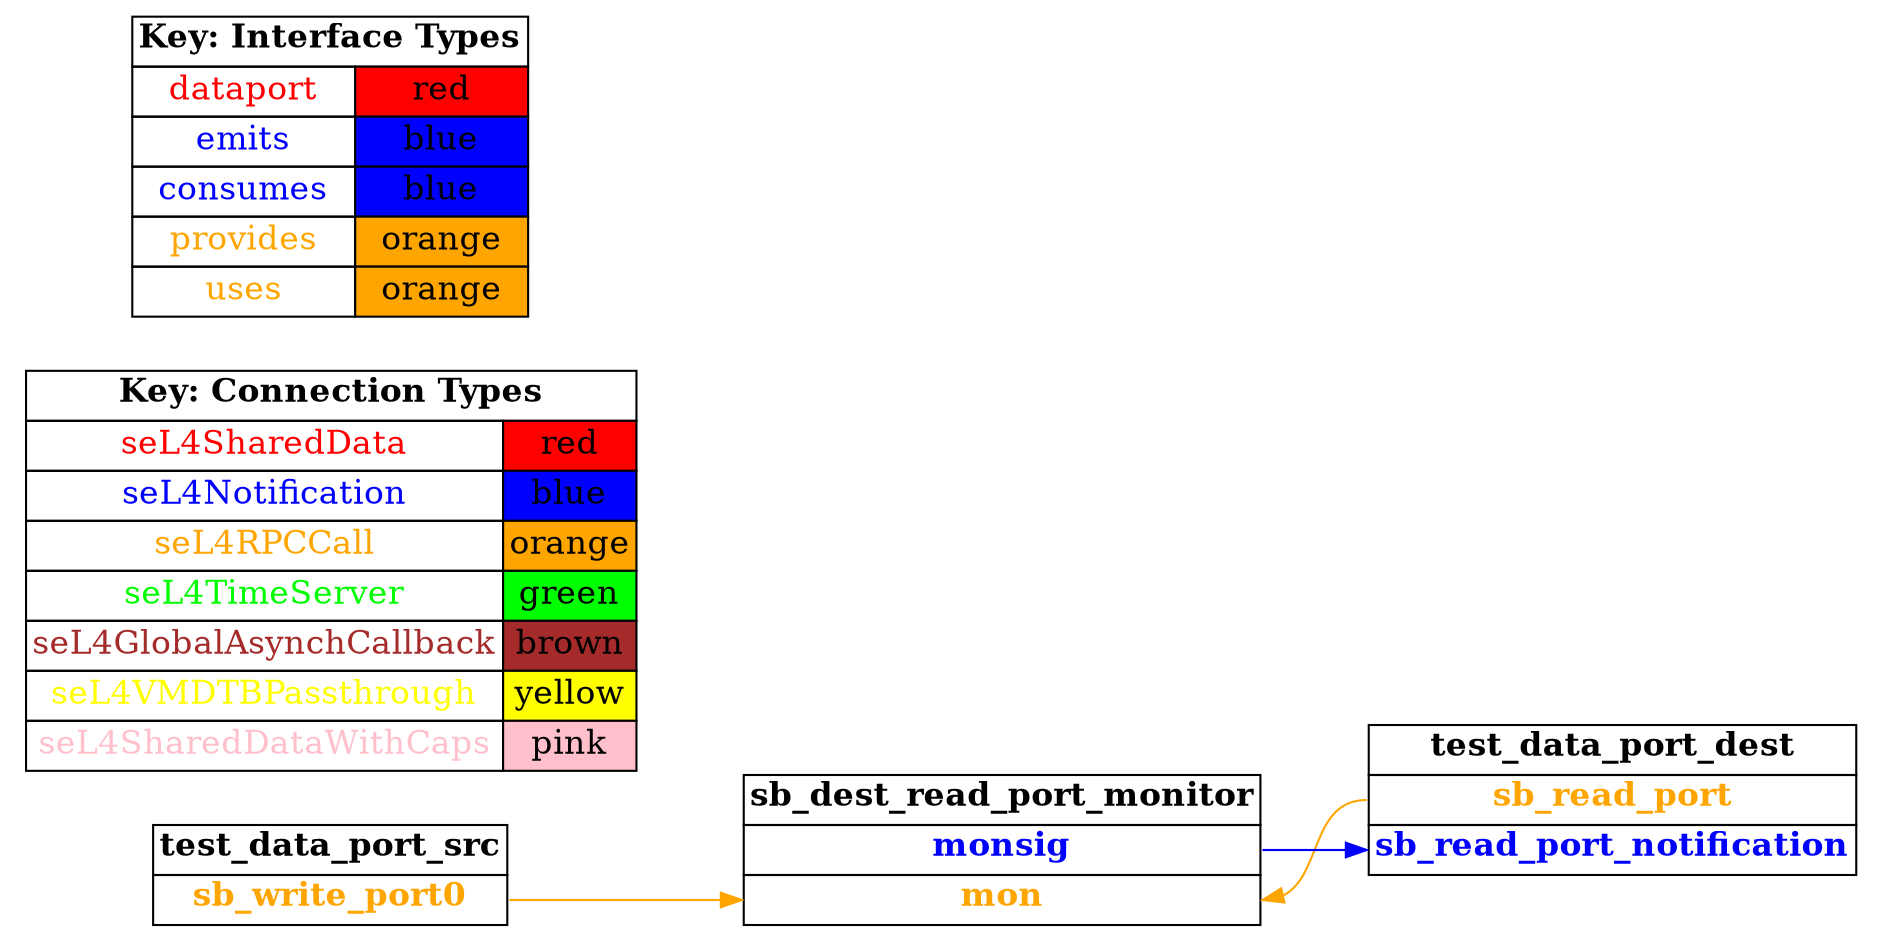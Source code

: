 digraph g {
graph [
  overlap = false,
  rankdir = "LR"
];
node [
  fontsize = "16",
  shape = "ellipse"
];
edge [
];

test_data_port_src [
  label=<
    <TABLE BORDER="0" CELLBORDER="1" CELLSPACING="0">
      <TR><TD><B>test_data_port_src</B></TD></TR>
      <TR><TD PORT="sb_write_port0"><FONT COLOR="orange"><B>sb_write_port0</B></FONT></TD></TR>"
    </TABLE>
  >
  shape=plaintext
];

test_data_port_dest [
  label=<
    <TABLE BORDER="0" CELLBORDER="1" CELLSPACING="0">
      <TR><TD><B>test_data_port_dest</B></TD></TR>
      <TR><TD PORT="sb_read_port"><FONT COLOR="orange"><B>sb_read_port</B></FONT></TD></TR>
      <TR><TD PORT="sb_read_port_notification"><FONT COLOR="blue"><B>sb_read_port_notification</B></FONT></TD></TR>"
    </TABLE>
  >
  shape=plaintext
];

sb_dest_read_port_monitor [
  label=<
    <TABLE BORDER="0" CELLBORDER="1" CELLSPACING="0">
      <TR><TD><B>sb_dest_read_port_monitor</B></TD></TR>
      <TR><TD PORT="monsig"><FONT COLOR="blue"><B>monsig</B></FONT></TD></TR>
      <TR><TD PORT="mon"><FONT COLOR="orange"><B>mon</B></FONT></TD></TR>"
    </TABLE>
  >
  shape=plaintext
];

connectiontypekey [
  label=<
   <TABLE BORDER="0" CELLBORDER="1" CELLSPACING="0">
     <TR><TD COLSPAN="2"><B>Key: Connection Types</B></TD></TR>
     <TR><TD><FONT COLOR="red">seL4SharedData</FONT></TD><TD BGCOLOR="red">red</TD></TR>
     <TR><TD><FONT COLOR="blue">seL4Notification</FONT></TD><TD BGCOLOR="blue">blue</TD></TR>
     <TR><TD><FONT COLOR="orange">seL4RPCCall</FONT></TD><TD BGCOLOR="orange">orange</TD></TR>
     <TR><TD><FONT COLOR="green">seL4TimeServer</FONT></TD><TD BGCOLOR="green">green</TD></TR>
     <TR><TD><FONT COLOR="brown">seL4GlobalAsynchCallback</FONT></TD><TD BGCOLOR="brown">brown</TD></TR>
     <TR><TD><FONT COLOR="yellow">seL4VMDTBPassthrough</FONT></TD><TD BGCOLOR="yellow">yellow</TD></TR>
     <TR><TD><FONT COLOR="pink">seL4SharedDataWithCaps</FONT></TD><TD BGCOLOR="pink">pink</TD></TR>
   </TABLE>
  >
  shape=plaintext
];

interfacetypekey [
  label=<
   <TABLE BORDER="0" CELLBORDER="1" CELLSPACING="0">
     <TR><TD COLSPAN="2"><B>Key: Interface Types</B></TD></TR>
     <TR><TD><FONT COLOR="red">dataport</FONT></TD><TD BGCOLOR="red">red</TD></TR>
     <TR><TD><FONT COLOR="blue">emits</FONT></TD><TD BGCOLOR="blue">blue</TD></TR>
     <TR><TD><FONT COLOR="blue">consumes</FONT></TD><TD BGCOLOR="blue">blue</TD></TR>
     <TR><TD><FONT COLOR="orange">provides</FONT></TD><TD BGCOLOR="orange">orange</TD></TR>
     <TR><TD><FONT COLOR="orange">uses</FONT></TD><TD BGCOLOR="orange">orange</TD></TR>
   </TABLE>
  >
  shape=plaintext
];

"test_data_port_src":sb_write_port0 -> "sb_dest_read_port_monitor":mon [
  color="orange"
  //label = "seL4RPCCall"
  id = conn1

];

"test_data_port_dest":sb_read_port -> "sb_dest_read_port_monitor":mon [
  color="orange"
  //label = "seL4RPCCall"
  id = conn2

];

"sb_dest_read_port_monitor":monsig -> "test_data_port_dest":sb_read_port_notification [
  color="blue"
  //label = "seL4Notification"
  id = conn3

];

}